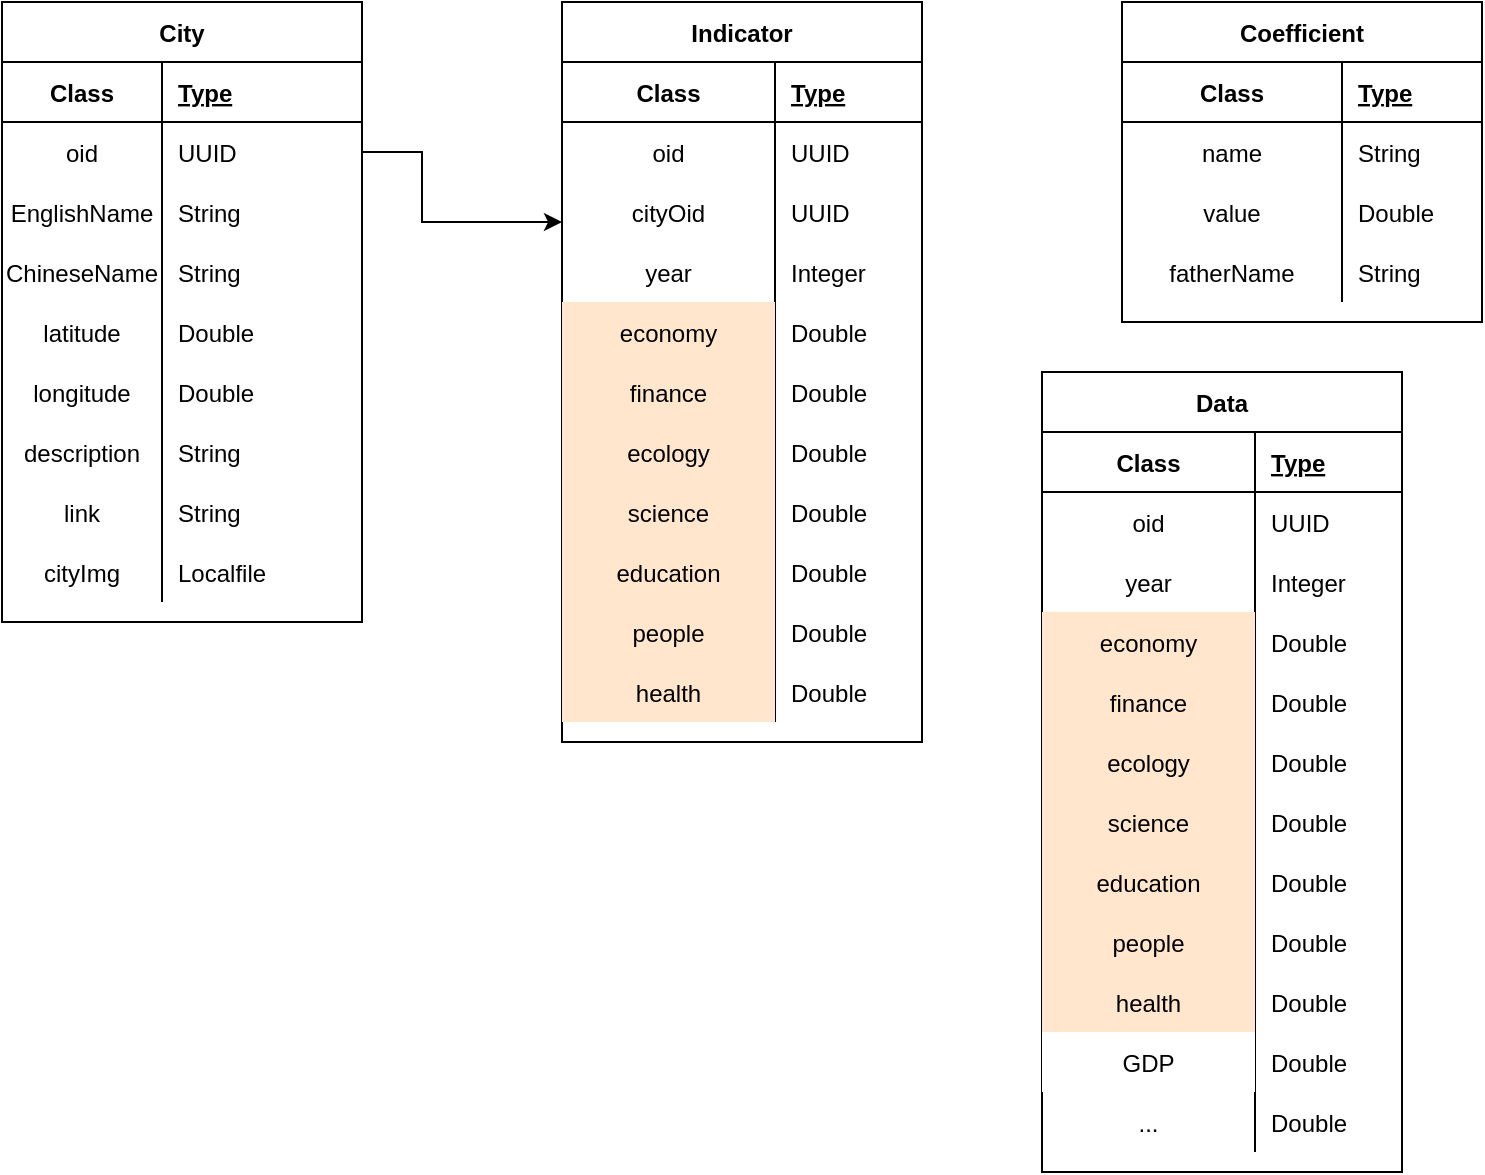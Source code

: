 <mxfile version="13.3.9" type="github">
  <diagram id="9-rZs_EdVSM4bVnFZ2pg" name="Page-1">
    <mxGraphModel dx="1021" dy="472" grid="1" gridSize="10" guides="1" tooltips="1" connect="1" arrows="1" fold="1" page="1" pageScale="1" pageWidth="827" pageHeight="1169" math="0" shadow="0">
      <root>
        <mxCell id="0" />
        <mxCell id="1" parent="0" />
        <mxCell id="NktsKnsuioMNZa4gkGov-2" value="City" style="shape=table;startSize=30;container=1;collapsible=1;childLayout=tableLayout;fixedRows=1;rowLines=0;fontStyle=1;align=center;resizeLast=1;" vertex="1" parent="1">
          <mxGeometry y="200" width="180" height="310" as="geometry">
            <mxRectangle x="80" y="230" width="60" height="30" as="alternateBounds" />
          </mxGeometry>
        </mxCell>
        <mxCell id="NktsKnsuioMNZa4gkGov-3" value="" style="shape=partialRectangle;collapsible=0;dropTarget=0;pointerEvents=0;fillColor=none;top=0;left=0;bottom=1;right=0;points=[[0,0.5],[1,0.5]];portConstraint=eastwest;" vertex="1" parent="NktsKnsuioMNZa4gkGov-2">
          <mxGeometry y="30" width="180" height="30" as="geometry" />
        </mxCell>
        <mxCell id="NktsKnsuioMNZa4gkGov-4" value="Class" style="shape=partialRectangle;connectable=0;fillColor=none;top=0;left=0;bottom=0;right=0;fontStyle=1;overflow=hidden;" vertex="1" parent="NktsKnsuioMNZa4gkGov-3">
          <mxGeometry width="80" height="30" as="geometry" />
        </mxCell>
        <mxCell id="NktsKnsuioMNZa4gkGov-5" value="Type" style="shape=partialRectangle;connectable=0;fillColor=none;top=0;left=0;bottom=0;right=0;align=left;spacingLeft=6;fontStyle=5;overflow=hidden;" vertex="1" parent="NktsKnsuioMNZa4gkGov-3">
          <mxGeometry x="80" width="100" height="30" as="geometry" />
        </mxCell>
        <mxCell id="NktsKnsuioMNZa4gkGov-22" style="shape=partialRectangle;collapsible=0;dropTarget=0;pointerEvents=0;fillColor=none;top=0;left=0;bottom=0;right=0;points=[[0,0.5],[1,0.5]];portConstraint=eastwest;" vertex="1" parent="NktsKnsuioMNZa4gkGov-2">
          <mxGeometry y="60" width="180" height="30" as="geometry" />
        </mxCell>
        <mxCell id="NktsKnsuioMNZa4gkGov-23" value="oid" style="shape=partialRectangle;connectable=0;fillColor=none;top=0;left=0;bottom=0;right=0;editable=1;overflow=hidden;" vertex="1" parent="NktsKnsuioMNZa4gkGov-22">
          <mxGeometry width="80" height="30" as="geometry" />
        </mxCell>
        <mxCell id="NktsKnsuioMNZa4gkGov-24" value="UUID" style="shape=partialRectangle;connectable=0;fillColor=none;top=0;left=0;bottom=0;right=0;align=left;spacingLeft=6;overflow=hidden;" vertex="1" parent="NktsKnsuioMNZa4gkGov-22">
          <mxGeometry x="80" width="100" height="30" as="geometry" />
        </mxCell>
        <mxCell id="NktsKnsuioMNZa4gkGov-6" value="" style="shape=partialRectangle;collapsible=0;dropTarget=0;pointerEvents=0;fillColor=none;top=0;left=0;bottom=0;right=0;points=[[0,0.5],[1,0.5]];portConstraint=eastwest;" vertex="1" parent="NktsKnsuioMNZa4gkGov-2">
          <mxGeometry y="90" width="180" height="30" as="geometry" />
        </mxCell>
        <mxCell id="NktsKnsuioMNZa4gkGov-7" value="EnglishName" style="shape=partialRectangle;connectable=0;fillColor=none;top=0;left=0;bottom=0;right=0;editable=1;overflow=hidden;" vertex="1" parent="NktsKnsuioMNZa4gkGov-6">
          <mxGeometry width="80" height="30" as="geometry" />
        </mxCell>
        <mxCell id="NktsKnsuioMNZa4gkGov-8" value="String" style="shape=partialRectangle;connectable=0;fillColor=none;top=0;left=0;bottom=0;right=0;align=left;spacingLeft=6;overflow=hidden;" vertex="1" parent="NktsKnsuioMNZa4gkGov-6">
          <mxGeometry x="80" width="100" height="30" as="geometry" />
        </mxCell>
        <mxCell id="NktsKnsuioMNZa4gkGov-9" value="" style="shape=partialRectangle;collapsible=0;dropTarget=0;pointerEvents=0;fillColor=none;top=0;left=0;bottom=0;right=0;points=[[0,0.5],[1,0.5]];portConstraint=eastwest;" vertex="1" parent="NktsKnsuioMNZa4gkGov-2">
          <mxGeometry y="120" width="180" height="30" as="geometry" />
        </mxCell>
        <mxCell id="NktsKnsuioMNZa4gkGov-10" value="ChineseName" style="shape=partialRectangle;connectable=0;fillColor=none;top=0;left=0;bottom=0;right=0;editable=1;overflow=hidden;" vertex="1" parent="NktsKnsuioMNZa4gkGov-9">
          <mxGeometry width="80" height="30" as="geometry" />
        </mxCell>
        <mxCell id="NktsKnsuioMNZa4gkGov-11" value="String" style="shape=partialRectangle;connectable=0;fillColor=none;top=0;left=0;bottom=0;right=0;align=left;spacingLeft=6;overflow=hidden;" vertex="1" parent="NktsKnsuioMNZa4gkGov-9">
          <mxGeometry x="80" width="100" height="30" as="geometry" />
        </mxCell>
        <mxCell id="NktsKnsuioMNZa4gkGov-12" value="" style="shape=partialRectangle;collapsible=0;dropTarget=0;pointerEvents=0;fillColor=none;top=0;left=0;bottom=0;right=0;points=[[0,0.5],[1,0.5]];portConstraint=eastwest;" vertex="1" parent="NktsKnsuioMNZa4gkGov-2">
          <mxGeometry y="150" width="180" height="30" as="geometry" />
        </mxCell>
        <mxCell id="NktsKnsuioMNZa4gkGov-13" value="latitude" style="shape=partialRectangle;connectable=0;fillColor=none;top=0;left=0;bottom=0;right=0;editable=1;overflow=hidden;" vertex="1" parent="NktsKnsuioMNZa4gkGov-12">
          <mxGeometry width="80" height="30" as="geometry" />
        </mxCell>
        <mxCell id="NktsKnsuioMNZa4gkGov-14" value="Double" style="shape=partialRectangle;connectable=0;fillColor=none;top=0;left=0;bottom=0;right=0;align=left;spacingLeft=6;overflow=hidden;" vertex="1" parent="NktsKnsuioMNZa4gkGov-12">
          <mxGeometry x="80" width="100" height="30" as="geometry" />
        </mxCell>
        <mxCell id="NktsKnsuioMNZa4gkGov-19" style="shape=partialRectangle;collapsible=0;dropTarget=0;pointerEvents=0;fillColor=none;top=0;left=0;bottom=0;right=0;points=[[0,0.5],[1,0.5]];portConstraint=eastwest;" vertex="1" parent="NktsKnsuioMNZa4gkGov-2">
          <mxGeometry y="180" width="180" height="30" as="geometry" />
        </mxCell>
        <mxCell id="NktsKnsuioMNZa4gkGov-20" value="longitude" style="shape=partialRectangle;connectable=0;fillColor=none;top=0;left=0;bottom=0;right=0;editable=1;overflow=hidden;" vertex="1" parent="NktsKnsuioMNZa4gkGov-19">
          <mxGeometry width="80" height="30" as="geometry" />
        </mxCell>
        <mxCell id="NktsKnsuioMNZa4gkGov-21" value="Double" style="shape=partialRectangle;connectable=0;fillColor=none;top=0;left=0;bottom=0;right=0;align=left;spacingLeft=6;overflow=hidden;" vertex="1" parent="NktsKnsuioMNZa4gkGov-19">
          <mxGeometry x="80" width="100" height="30" as="geometry" />
        </mxCell>
        <mxCell id="NktsKnsuioMNZa4gkGov-25" style="shape=partialRectangle;collapsible=0;dropTarget=0;pointerEvents=0;fillColor=none;top=0;left=0;bottom=0;right=0;points=[[0,0.5],[1,0.5]];portConstraint=eastwest;" vertex="1" parent="NktsKnsuioMNZa4gkGov-2">
          <mxGeometry y="210" width="180" height="30" as="geometry" />
        </mxCell>
        <mxCell id="NktsKnsuioMNZa4gkGov-26" value="description" style="shape=partialRectangle;connectable=0;fillColor=none;top=0;left=0;bottom=0;right=0;editable=1;overflow=hidden;" vertex="1" parent="NktsKnsuioMNZa4gkGov-25">
          <mxGeometry width="80" height="30" as="geometry" />
        </mxCell>
        <mxCell id="NktsKnsuioMNZa4gkGov-27" value="String" style="shape=partialRectangle;connectable=0;fillColor=none;top=0;left=0;bottom=0;right=0;align=left;spacingLeft=6;overflow=hidden;" vertex="1" parent="NktsKnsuioMNZa4gkGov-25">
          <mxGeometry x="80" width="100" height="30" as="geometry" />
        </mxCell>
        <mxCell id="NktsKnsuioMNZa4gkGov-28" style="shape=partialRectangle;collapsible=0;dropTarget=0;pointerEvents=0;fillColor=none;top=0;left=0;bottom=0;right=0;points=[[0,0.5],[1,0.5]];portConstraint=eastwest;" vertex="1" parent="NktsKnsuioMNZa4gkGov-2">
          <mxGeometry y="240" width="180" height="30" as="geometry" />
        </mxCell>
        <mxCell id="NktsKnsuioMNZa4gkGov-29" value="link" style="shape=partialRectangle;connectable=0;fillColor=none;top=0;left=0;bottom=0;right=0;editable=1;overflow=hidden;" vertex="1" parent="NktsKnsuioMNZa4gkGov-28">
          <mxGeometry width="80" height="30" as="geometry" />
        </mxCell>
        <mxCell id="NktsKnsuioMNZa4gkGov-30" value="String" style="shape=partialRectangle;connectable=0;fillColor=none;top=0;left=0;bottom=0;right=0;align=left;spacingLeft=6;overflow=hidden;" vertex="1" parent="NktsKnsuioMNZa4gkGov-28">
          <mxGeometry x="80" width="100" height="30" as="geometry" />
        </mxCell>
        <mxCell id="NktsKnsuioMNZa4gkGov-31" style="shape=partialRectangle;collapsible=0;dropTarget=0;pointerEvents=0;fillColor=none;top=0;left=0;bottom=0;right=0;points=[[0,0.5],[1,0.5]];portConstraint=eastwest;" vertex="1" parent="NktsKnsuioMNZa4gkGov-2">
          <mxGeometry y="270" width="180" height="30" as="geometry" />
        </mxCell>
        <mxCell id="NktsKnsuioMNZa4gkGov-32" value="cityImg" style="shape=partialRectangle;connectable=0;fillColor=none;top=0;left=0;bottom=0;right=0;editable=1;overflow=hidden;" vertex="1" parent="NktsKnsuioMNZa4gkGov-31">
          <mxGeometry width="80" height="30" as="geometry" />
        </mxCell>
        <mxCell id="NktsKnsuioMNZa4gkGov-33" value="Localfile" style="shape=partialRectangle;connectable=0;fillColor=none;top=0;left=0;bottom=0;right=0;align=left;spacingLeft=6;overflow=hidden;" vertex="1" parent="NktsKnsuioMNZa4gkGov-31">
          <mxGeometry x="80" width="100" height="30" as="geometry" />
        </mxCell>
        <mxCell id="NktsKnsuioMNZa4gkGov-130" style="edgeStyle=orthogonalEdgeStyle;rounded=0;orthogonalLoop=1;jettySize=auto;html=1;exitX=1;exitY=0.5;exitDx=0;exitDy=0;" edge="1" parent="1" source="NktsKnsuioMNZa4gkGov-22">
          <mxGeometry relative="1" as="geometry">
            <mxPoint x="280" y="310" as="targetPoint" />
            <Array as="points">
              <mxPoint x="210" y="275" />
              <mxPoint x="210" y="310" />
            </Array>
          </mxGeometry>
        </mxCell>
        <mxCell id="NktsKnsuioMNZa4gkGov-35" value="Indicator" style="shape=table;startSize=30;container=1;collapsible=1;childLayout=tableLayout;fixedRows=1;rowLines=0;fontStyle=1;align=center;resizeLast=1;" vertex="1" parent="1">
          <mxGeometry x="280" y="200" width="180" height="370" as="geometry" />
        </mxCell>
        <mxCell id="NktsKnsuioMNZa4gkGov-36" value="" style="shape=partialRectangle;collapsible=0;dropTarget=0;pointerEvents=0;fillColor=none;top=0;left=0;bottom=1;right=0;points=[[0,0.5],[1,0.5]];portConstraint=eastwest;" vertex="1" parent="NktsKnsuioMNZa4gkGov-35">
          <mxGeometry y="30" width="180" height="30" as="geometry" />
        </mxCell>
        <mxCell id="NktsKnsuioMNZa4gkGov-37" value="Class" style="shape=partialRectangle;connectable=0;fillColor=none;top=0;left=0;bottom=0;right=0;fontStyle=1;overflow=hidden;" vertex="1" parent="NktsKnsuioMNZa4gkGov-36">
          <mxGeometry width="106.5" height="30" as="geometry" />
        </mxCell>
        <mxCell id="NktsKnsuioMNZa4gkGov-38" value="Type" style="shape=partialRectangle;connectable=0;fillColor=none;top=0;left=0;bottom=0;right=0;align=left;spacingLeft=6;fontStyle=5;overflow=hidden;" vertex="1" parent="NktsKnsuioMNZa4gkGov-36">
          <mxGeometry x="106.5" width="73.5" height="30" as="geometry" />
        </mxCell>
        <mxCell id="NktsKnsuioMNZa4gkGov-39" value="" style="shape=partialRectangle;collapsible=0;dropTarget=0;pointerEvents=0;fillColor=none;top=0;left=0;bottom=0;right=0;points=[[0,0.5],[1,0.5]];portConstraint=eastwest;" vertex="1" parent="NktsKnsuioMNZa4gkGov-35">
          <mxGeometry y="60" width="180" height="30" as="geometry" />
        </mxCell>
        <mxCell id="NktsKnsuioMNZa4gkGov-40" value="oid" style="shape=partialRectangle;connectable=0;fillColor=none;top=0;left=0;bottom=0;right=0;editable=1;overflow=hidden;" vertex="1" parent="NktsKnsuioMNZa4gkGov-39">
          <mxGeometry width="106.5" height="30" as="geometry" />
        </mxCell>
        <mxCell id="NktsKnsuioMNZa4gkGov-41" value="UUID" style="shape=partialRectangle;connectable=0;fillColor=none;top=0;left=0;bottom=0;right=0;align=left;spacingLeft=6;overflow=hidden;" vertex="1" parent="NktsKnsuioMNZa4gkGov-39">
          <mxGeometry x="106.5" width="73.5" height="30" as="geometry" />
        </mxCell>
        <mxCell id="NktsKnsuioMNZa4gkGov-42" value="" style="shape=partialRectangle;collapsible=0;dropTarget=0;pointerEvents=0;fillColor=none;top=0;left=0;bottom=0;right=0;points=[[0,0.5],[1,0.5]];portConstraint=eastwest;" vertex="1" parent="NktsKnsuioMNZa4gkGov-35">
          <mxGeometry y="90" width="180" height="30" as="geometry" />
        </mxCell>
        <mxCell id="NktsKnsuioMNZa4gkGov-43" value="cityOid" style="shape=partialRectangle;connectable=0;fillColor=none;top=0;left=0;bottom=0;right=0;editable=1;overflow=hidden;" vertex="1" parent="NktsKnsuioMNZa4gkGov-42">
          <mxGeometry width="106.5" height="30" as="geometry" />
        </mxCell>
        <mxCell id="NktsKnsuioMNZa4gkGov-44" value="UUID" style="shape=partialRectangle;connectable=0;fillColor=none;top=0;left=0;bottom=0;right=0;align=left;spacingLeft=6;overflow=hidden;" vertex="1" parent="NktsKnsuioMNZa4gkGov-42">
          <mxGeometry x="106.5" width="73.5" height="30" as="geometry" />
        </mxCell>
        <mxCell id="NktsKnsuioMNZa4gkGov-66" style="shape=partialRectangle;collapsible=0;dropTarget=0;pointerEvents=0;fillColor=none;top=0;left=0;bottom=0;right=0;points=[[0,0.5],[1,0.5]];portConstraint=eastwest;" vertex="1" parent="NktsKnsuioMNZa4gkGov-35">
          <mxGeometry y="120" width="180" height="30" as="geometry" />
        </mxCell>
        <mxCell id="NktsKnsuioMNZa4gkGov-67" value="year" style="shape=partialRectangle;connectable=0;fillColor=none;top=0;left=0;bottom=0;right=0;editable=1;overflow=hidden;" vertex="1" parent="NktsKnsuioMNZa4gkGov-66">
          <mxGeometry width="106.5" height="30" as="geometry" />
        </mxCell>
        <mxCell id="NktsKnsuioMNZa4gkGov-68" value="Integer" style="shape=partialRectangle;connectable=0;fillColor=none;top=0;left=0;bottom=0;right=0;align=left;spacingLeft=6;overflow=hidden;" vertex="1" parent="NktsKnsuioMNZa4gkGov-66">
          <mxGeometry x="106.5" width="73.5" height="30" as="geometry" />
        </mxCell>
        <mxCell id="NktsKnsuioMNZa4gkGov-45" value="" style="shape=partialRectangle;collapsible=0;dropTarget=0;pointerEvents=0;fillColor=none;top=0;left=0;bottom=0;right=0;points=[[0,0.5],[1,0.5]];portConstraint=eastwest;" vertex="1" parent="NktsKnsuioMNZa4gkGov-35">
          <mxGeometry y="150" width="180" height="30" as="geometry" />
        </mxCell>
        <mxCell id="NktsKnsuioMNZa4gkGov-46" value="economy" style="shape=partialRectangle;connectable=0;fillColor=#ffe6cc;top=0;left=0;bottom=0;right=0;editable=1;overflow=hidden;strokeColor=#d79b00;" vertex="1" parent="NktsKnsuioMNZa4gkGov-45">
          <mxGeometry width="106.5" height="30" as="geometry" />
        </mxCell>
        <mxCell id="NktsKnsuioMNZa4gkGov-47" value="Double" style="shape=partialRectangle;connectable=0;fillColor=none;top=0;left=0;bottom=0;right=0;align=left;spacingLeft=6;overflow=hidden;" vertex="1" parent="NktsKnsuioMNZa4gkGov-45">
          <mxGeometry x="106.5" width="73.5" height="30" as="geometry" />
        </mxCell>
        <mxCell id="NktsKnsuioMNZa4gkGov-60" style="shape=partialRectangle;collapsible=0;dropTarget=0;pointerEvents=0;fillColor=none;top=0;left=0;bottom=0;right=0;points=[[0,0.5],[1,0.5]];portConstraint=eastwest;" vertex="1" parent="NktsKnsuioMNZa4gkGov-35">
          <mxGeometry y="180" width="180" height="30" as="geometry" />
        </mxCell>
        <mxCell id="NktsKnsuioMNZa4gkGov-61" value="finance" style="shape=partialRectangle;connectable=0;fillColor=#ffe6cc;top=0;left=0;bottom=0;right=0;editable=1;overflow=hidden;strokeColor=#d79b00;" vertex="1" parent="NktsKnsuioMNZa4gkGov-60">
          <mxGeometry width="106.5" height="30" as="geometry" />
        </mxCell>
        <mxCell id="NktsKnsuioMNZa4gkGov-62" value="Double" style="shape=partialRectangle;connectable=0;fillColor=none;top=0;left=0;bottom=0;right=0;align=left;spacingLeft=6;overflow=hidden;" vertex="1" parent="NktsKnsuioMNZa4gkGov-60">
          <mxGeometry x="106.5" width="73.5" height="30" as="geometry" />
        </mxCell>
        <mxCell id="NktsKnsuioMNZa4gkGov-57" style="shape=partialRectangle;collapsible=0;dropTarget=0;pointerEvents=0;fillColor=none;top=0;left=0;bottom=0;right=0;points=[[0,0.5],[1,0.5]];portConstraint=eastwest;" vertex="1" parent="NktsKnsuioMNZa4gkGov-35">
          <mxGeometry y="210" width="180" height="30" as="geometry" />
        </mxCell>
        <mxCell id="NktsKnsuioMNZa4gkGov-58" value="ecology" style="shape=partialRectangle;connectable=0;fillColor=#ffe6cc;top=0;left=0;bottom=0;right=0;editable=1;overflow=hidden;strokeColor=#d79b00;" vertex="1" parent="NktsKnsuioMNZa4gkGov-57">
          <mxGeometry width="106.5" height="30" as="geometry" />
        </mxCell>
        <mxCell id="NktsKnsuioMNZa4gkGov-59" value="Double" style="shape=partialRectangle;connectable=0;fillColor=none;top=0;left=0;bottom=0;right=0;align=left;spacingLeft=6;overflow=hidden;" vertex="1" parent="NktsKnsuioMNZa4gkGov-57">
          <mxGeometry x="106.5" width="73.5" height="30" as="geometry" />
        </mxCell>
        <mxCell id="NktsKnsuioMNZa4gkGov-54" style="shape=partialRectangle;collapsible=0;dropTarget=0;pointerEvents=0;fillColor=none;top=0;left=0;bottom=0;right=0;points=[[0,0.5],[1,0.5]];portConstraint=eastwest;" vertex="1" parent="NktsKnsuioMNZa4gkGov-35">
          <mxGeometry y="240" width="180" height="30" as="geometry" />
        </mxCell>
        <mxCell id="NktsKnsuioMNZa4gkGov-55" value="science" style="shape=partialRectangle;connectable=0;fillColor=#ffe6cc;top=0;left=0;bottom=0;right=0;editable=1;overflow=hidden;strokeColor=#d79b00;" vertex="1" parent="NktsKnsuioMNZa4gkGov-54">
          <mxGeometry width="106.5" height="30" as="geometry" />
        </mxCell>
        <mxCell id="NktsKnsuioMNZa4gkGov-56" value="Double" style="shape=partialRectangle;connectable=0;fillColor=none;top=0;left=0;bottom=0;right=0;align=left;spacingLeft=6;overflow=hidden;" vertex="1" parent="NktsKnsuioMNZa4gkGov-54">
          <mxGeometry x="106.5" width="73.5" height="30" as="geometry" />
        </mxCell>
        <mxCell id="NktsKnsuioMNZa4gkGov-51" style="shape=partialRectangle;collapsible=0;dropTarget=0;pointerEvents=0;fillColor=none;top=0;left=0;bottom=0;right=0;points=[[0,0.5],[1,0.5]];portConstraint=eastwest;" vertex="1" parent="NktsKnsuioMNZa4gkGov-35">
          <mxGeometry y="270" width="180" height="30" as="geometry" />
        </mxCell>
        <mxCell id="NktsKnsuioMNZa4gkGov-52" value="education" style="shape=partialRectangle;connectable=0;fillColor=#ffe6cc;top=0;left=0;bottom=0;right=0;editable=1;overflow=hidden;strokeColor=#d79b00;" vertex="1" parent="NktsKnsuioMNZa4gkGov-51">
          <mxGeometry width="106.5" height="30" as="geometry" />
        </mxCell>
        <mxCell id="NktsKnsuioMNZa4gkGov-53" value="Double" style="shape=partialRectangle;connectable=0;fillColor=none;top=0;left=0;bottom=0;right=0;align=left;spacingLeft=6;overflow=hidden;" vertex="1" parent="NktsKnsuioMNZa4gkGov-51">
          <mxGeometry x="106.5" width="73.5" height="30" as="geometry" />
        </mxCell>
        <mxCell id="NktsKnsuioMNZa4gkGov-48" style="shape=partialRectangle;collapsible=0;dropTarget=0;pointerEvents=0;fillColor=none;top=0;left=0;bottom=0;right=0;points=[[0,0.5],[1,0.5]];portConstraint=eastwest;" vertex="1" parent="NktsKnsuioMNZa4gkGov-35">
          <mxGeometry y="300" width="180" height="30" as="geometry" />
        </mxCell>
        <mxCell id="NktsKnsuioMNZa4gkGov-49" value="people" style="shape=partialRectangle;connectable=0;fillColor=#ffe6cc;top=0;left=0;bottom=0;right=0;editable=1;overflow=hidden;strokeColor=#d79b00;" vertex="1" parent="NktsKnsuioMNZa4gkGov-48">
          <mxGeometry width="106.5" height="30" as="geometry" />
        </mxCell>
        <mxCell id="NktsKnsuioMNZa4gkGov-50" value="Double" style="shape=partialRectangle;connectable=0;fillColor=none;top=0;left=0;bottom=0;right=0;align=left;spacingLeft=6;overflow=hidden;" vertex="1" parent="NktsKnsuioMNZa4gkGov-48">
          <mxGeometry x="106.5" width="73.5" height="30" as="geometry" />
        </mxCell>
        <mxCell id="NktsKnsuioMNZa4gkGov-63" style="shape=partialRectangle;collapsible=0;dropTarget=0;pointerEvents=0;fillColor=none;top=0;left=0;bottom=0;right=0;points=[[0,0.5],[1,0.5]];portConstraint=eastwest;" vertex="1" parent="NktsKnsuioMNZa4gkGov-35">
          <mxGeometry y="330" width="180" height="30" as="geometry" />
        </mxCell>
        <mxCell id="NktsKnsuioMNZa4gkGov-64" value="health" style="shape=partialRectangle;connectable=0;fillColor=#ffe6cc;top=0;left=0;bottom=0;right=0;editable=1;overflow=hidden;strokeColor=#d79b00;" vertex="1" parent="NktsKnsuioMNZa4gkGov-63">
          <mxGeometry width="106.5" height="30" as="geometry" />
        </mxCell>
        <mxCell id="NktsKnsuioMNZa4gkGov-65" value="Double" style="shape=partialRectangle;connectable=0;fillColor=none;top=0;left=0;bottom=0;right=0;align=left;spacingLeft=6;overflow=hidden;" vertex="1" parent="NktsKnsuioMNZa4gkGov-63">
          <mxGeometry x="106.5" width="73.5" height="30" as="geometry" />
        </mxCell>
        <mxCell id="NktsKnsuioMNZa4gkGov-75" value="Coefficient" style="shape=table;startSize=30;container=1;collapsible=1;childLayout=tableLayout;fixedRows=1;rowLines=0;fontStyle=1;align=center;resizeLast=1;" vertex="1" parent="1">
          <mxGeometry x="560" y="200" width="180" height="160" as="geometry" />
        </mxCell>
        <mxCell id="NktsKnsuioMNZa4gkGov-76" value="" style="shape=partialRectangle;collapsible=0;dropTarget=0;pointerEvents=0;fillColor=none;top=0;left=0;bottom=1;right=0;points=[[0,0.5],[1,0.5]];portConstraint=eastwest;" vertex="1" parent="NktsKnsuioMNZa4gkGov-75">
          <mxGeometry y="30" width="180" height="30" as="geometry" />
        </mxCell>
        <mxCell id="NktsKnsuioMNZa4gkGov-77" value="Class" style="shape=partialRectangle;connectable=0;fillColor=none;top=0;left=0;bottom=0;right=0;fontStyle=1;overflow=hidden;" vertex="1" parent="NktsKnsuioMNZa4gkGov-76">
          <mxGeometry width="110" height="30" as="geometry" />
        </mxCell>
        <mxCell id="NktsKnsuioMNZa4gkGov-78" value="Type" style="shape=partialRectangle;connectable=0;fillColor=none;top=0;left=0;bottom=0;right=0;align=left;spacingLeft=6;fontStyle=5;overflow=hidden;" vertex="1" parent="NktsKnsuioMNZa4gkGov-76">
          <mxGeometry x="110" width="70" height="30" as="geometry" />
        </mxCell>
        <mxCell id="NktsKnsuioMNZa4gkGov-79" value="" style="shape=partialRectangle;collapsible=0;dropTarget=0;pointerEvents=0;fillColor=none;top=0;left=0;bottom=0;right=0;points=[[0,0.5],[1,0.5]];portConstraint=eastwest;" vertex="1" parent="NktsKnsuioMNZa4gkGov-75">
          <mxGeometry y="60" width="180" height="30" as="geometry" />
        </mxCell>
        <mxCell id="NktsKnsuioMNZa4gkGov-80" value="name" style="shape=partialRectangle;connectable=0;fillColor=none;top=0;left=0;bottom=0;right=0;editable=1;overflow=hidden;" vertex="1" parent="NktsKnsuioMNZa4gkGov-79">
          <mxGeometry width="110" height="30" as="geometry" />
        </mxCell>
        <mxCell id="NktsKnsuioMNZa4gkGov-81" value="String" style="shape=partialRectangle;connectable=0;fillColor=none;top=0;left=0;bottom=0;right=0;align=left;spacingLeft=6;overflow=hidden;" vertex="1" parent="NktsKnsuioMNZa4gkGov-79">
          <mxGeometry x="110" width="70" height="30" as="geometry" />
        </mxCell>
        <mxCell id="NktsKnsuioMNZa4gkGov-82" value="" style="shape=partialRectangle;collapsible=0;dropTarget=0;pointerEvents=0;fillColor=none;top=0;left=0;bottom=0;right=0;points=[[0,0.5],[1,0.5]];portConstraint=eastwest;" vertex="1" parent="NktsKnsuioMNZa4gkGov-75">
          <mxGeometry y="90" width="180" height="30" as="geometry" />
        </mxCell>
        <mxCell id="NktsKnsuioMNZa4gkGov-83" value="value" style="shape=partialRectangle;connectable=0;fillColor=none;top=0;left=0;bottom=0;right=0;editable=1;overflow=hidden;" vertex="1" parent="NktsKnsuioMNZa4gkGov-82">
          <mxGeometry width="110" height="30" as="geometry" />
        </mxCell>
        <mxCell id="NktsKnsuioMNZa4gkGov-84" value="Double" style="shape=partialRectangle;connectable=0;fillColor=none;top=0;left=0;bottom=0;right=0;align=left;spacingLeft=6;overflow=hidden;" vertex="1" parent="NktsKnsuioMNZa4gkGov-82">
          <mxGeometry x="110" width="70" height="30" as="geometry" />
        </mxCell>
        <mxCell id="NktsKnsuioMNZa4gkGov-85" value="" style="shape=partialRectangle;collapsible=0;dropTarget=0;pointerEvents=0;fillColor=none;top=0;left=0;bottom=0;right=0;points=[[0,0.5],[1,0.5]];portConstraint=eastwest;" vertex="1" parent="NktsKnsuioMNZa4gkGov-75">
          <mxGeometry y="120" width="180" height="30" as="geometry" />
        </mxCell>
        <mxCell id="NktsKnsuioMNZa4gkGov-86" value="fatherName" style="shape=partialRectangle;connectable=0;fillColor=none;top=0;left=0;bottom=0;right=0;editable=1;overflow=hidden;" vertex="1" parent="NktsKnsuioMNZa4gkGov-85">
          <mxGeometry width="110" height="30" as="geometry" />
        </mxCell>
        <mxCell id="NktsKnsuioMNZa4gkGov-87" value="String" style="shape=partialRectangle;connectable=0;fillColor=none;top=0;left=0;bottom=0;right=0;align=left;spacingLeft=6;overflow=hidden;" vertex="1" parent="NktsKnsuioMNZa4gkGov-85">
          <mxGeometry x="110" width="70" height="30" as="geometry" />
        </mxCell>
        <mxCell id="NktsKnsuioMNZa4gkGov-185" value="Data" style="shape=table;startSize=30;container=1;collapsible=1;childLayout=tableLayout;fixedRows=1;rowLines=0;fontStyle=1;align=center;resizeLast=1;" vertex="1" parent="1">
          <mxGeometry x="520" y="385" width="180" height="400" as="geometry" />
        </mxCell>
        <mxCell id="NktsKnsuioMNZa4gkGov-186" value="" style="shape=partialRectangle;collapsible=0;dropTarget=0;pointerEvents=0;fillColor=none;top=0;left=0;bottom=1;right=0;points=[[0,0.5],[1,0.5]];portConstraint=eastwest;" vertex="1" parent="NktsKnsuioMNZa4gkGov-185">
          <mxGeometry y="30" width="180" height="30" as="geometry" />
        </mxCell>
        <mxCell id="NktsKnsuioMNZa4gkGov-187" value="Class" style="shape=partialRectangle;connectable=0;fillColor=none;top=0;left=0;bottom=0;right=0;fontStyle=1;overflow=hidden;" vertex="1" parent="NktsKnsuioMNZa4gkGov-186">
          <mxGeometry width="106.5" height="30" as="geometry" />
        </mxCell>
        <mxCell id="NktsKnsuioMNZa4gkGov-188" value="Type" style="shape=partialRectangle;connectable=0;fillColor=none;top=0;left=0;bottom=0;right=0;align=left;spacingLeft=6;fontStyle=5;overflow=hidden;" vertex="1" parent="NktsKnsuioMNZa4gkGov-186">
          <mxGeometry x="106.5" width="73.5" height="30" as="geometry" />
        </mxCell>
        <mxCell id="NktsKnsuioMNZa4gkGov-189" value="" style="shape=partialRectangle;collapsible=0;dropTarget=0;pointerEvents=0;fillColor=none;top=0;left=0;bottom=0;right=0;points=[[0,0.5],[1,0.5]];portConstraint=eastwest;" vertex="1" parent="NktsKnsuioMNZa4gkGov-185">
          <mxGeometry y="60" width="180" height="30" as="geometry" />
        </mxCell>
        <mxCell id="NktsKnsuioMNZa4gkGov-190" value="oid" style="shape=partialRectangle;connectable=0;fillColor=none;top=0;left=0;bottom=0;right=0;editable=1;overflow=hidden;" vertex="1" parent="NktsKnsuioMNZa4gkGov-189">
          <mxGeometry width="106.5" height="30" as="geometry" />
        </mxCell>
        <mxCell id="NktsKnsuioMNZa4gkGov-191" value="UUID" style="shape=partialRectangle;connectable=0;fillColor=none;top=0;left=0;bottom=0;right=0;align=left;spacingLeft=6;overflow=hidden;" vertex="1" parent="NktsKnsuioMNZa4gkGov-189">
          <mxGeometry x="106.5" width="73.5" height="30" as="geometry" />
        </mxCell>
        <mxCell id="NktsKnsuioMNZa4gkGov-195" style="shape=partialRectangle;collapsible=0;dropTarget=0;pointerEvents=0;fillColor=none;top=0;left=0;bottom=0;right=0;points=[[0,0.5],[1,0.5]];portConstraint=eastwest;" vertex="1" parent="NktsKnsuioMNZa4gkGov-185">
          <mxGeometry y="90" width="180" height="30" as="geometry" />
        </mxCell>
        <mxCell id="NktsKnsuioMNZa4gkGov-196" value="year" style="shape=partialRectangle;connectable=0;fillColor=none;top=0;left=0;bottom=0;right=0;editable=1;overflow=hidden;" vertex="1" parent="NktsKnsuioMNZa4gkGov-195">
          <mxGeometry width="106.5" height="30" as="geometry" />
        </mxCell>
        <mxCell id="NktsKnsuioMNZa4gkGov-197" value="Integer" style="shape=partialRectangle;connectable=0;fillColor=none;top=0;left=0;bottom=0;right=0;align=left;spacingLeft=6;overflow=hidden;" vertex="1" parent="NktsKnsuioMNZa4gkGov-195">
          <mxGeometry x="106.5" width="73.5" height="30" as="geometry" />
        </mxCell>
        <mxCell id="NktsKnsuioMNZa4gkGov-198" value="" style="shape=partialRectangle;collapsible=0;dropTarget=0;pointerEvents=0;fillColor=none;top=0;left=0;bottom=0;right=0;points=[[0,0.5],[1,0.5]];portConstraint=eastwest;" vertex="1" parent="NktsKnsuioMNZa4gkGov-185">
          <mxGeometry y="120" width="180" height="30" as="geometry" />
        </mxCell>
        <mxCell id="NktsKnsuioMNZa4gkGov-199" value="economy" style="shape=partialRectangle;connectable=0;fillColor=#ffe6cc;top=0;left=0;bottom=0;right=0;editable=1;overflow=hidden;strokeColor=#d79b00;" vertex="1" parent="NktsKnsuioMNZa4gkGov-198">
          <mxGeometry width="106.5" height="30" as="geometry" />
        </mxCell>
        <mxCell id="NktsKnsuioMNZa4gkGov-200" value="Double" style="shape=partialRectangle;connectable=0;fillColor=none;top=0;left=0;bottom=0;right=0;align=left;spacingLeft=6;overflow=hidden;" vertex="1" parent="NktsKnsuioMNZa4gkGov-198">
          <mxGeometry x="106.5" width="73.5" height="30" as="geometry" />
        </mxCell>
        <mxCell id="NktsKnsuioMNZa4gkGov-201" style="shape=partialRectangle;collapsible=0;dropTarget=0;pointerEvents=0;fillColor=none;top=0;left=0;bottom=0;right=0;points=[[0,0.5],[1,0.5]];portConstraint=eastwest;" vertex="1" parent="NktsKnsuioMNZa4gkGov-185">
          <mxGeometry y="150" width="180" height="30" as="geometry" />
        </mxCell>
        <mxCell id="NktsKnsuioMNZa4gkGov-202" value="finance" style="shape=partialRectangle;connectable=0;fillColor=#ffe6cc;top=0;left=0;bottom=0;right=0;editable=1;overflow=hidden;strokeColor=#d79b00;" vertex="1" parent="NktsKnsuioMNZa4gkGov-201">
          <mxGeometry width="106.5" height="30" as="geometry" />
        </mxCell>
        <mxCell id="NktsKnsuioMNZa4gkGov-203" value="Double" style="shape=partialRectangle;connectable=0;fillColor=none;top=0;left=0;bottom=0;right=0;align=left;spacingLeft=6;overflow=hidden;" vertex="1" parent="NktsKnsuioMNZa4gkGov-201">
          <mxGeometry x="106.5" width="73.5" height="30" as="geometry" />
        </mxCell>
        <mxCell id="NktsKnsuioMNZa4gkGov-204" style="shape=partialRectangle;collapsible=0;dropTarget=0;pointerEvents=0;fillColor=none;top=0;left=0;bottom=0;right=0;points=[[0,0.5],[1,0.5]];portConstraint=eastwest;" vertex="1" parent="NktsKnsuioMNZa4gkGov-185">
          <mxGeometry y="180" width="180" height="30" as="geometry" />
        </mxCell>
        <mxCell id="NktsKnsuioMNZa4gkGov-205" value="ecology" style="shape=partialRectangle;connectable=0;fillColor=#ffe6cc;top=0;left=0;bottom=0;right=0;editable=1;overflow=hidden;strokeColor=#d79b00;" vertex="1" parent="NktsKnsuioMNZa4gkGov-204">
          <mxGeometry width="106.5" height="30" as="geometry" />
        </mxCell>
        <mxCell id="NktsKnsuioMNZa4gkGov-206" value="Double" style="shape=partialRectangle;connectable=0;fillColor=none;top=0;left=0;bottom=0;right=0;align=left;spacingLeft=6;overflow=hidden;" vertex="1" parent="NktsKnsuioMNZa4gkGov-204">
          <mxGeometry x="106.5" width="73.5" height="30" as="geometry" />
        </mxCell>
        <mxCell id="NktsKnsuioMNZa4gkGov-207" style="shape=partialRectangle;collapsible=0;dropTarget=0;pointerEvents=0;fillColor=none;top=0;left=0;bottom=0;right=0;points=[[0,0.5],[1,0.5]];portConstraint=eastwest;" vertex="1" parent="NktsKnsuioMNZa4gkGov-185">
          <mxGeometry y="210" width="180" height="30" as="geometry" />
        </mxCell>
        <mxCell id="NktsKnsuioMNZa4gkGov-208" value="science" style="shape=partialRectangle;connectable=0;fillColor=#ffe6cc;top=0;left=0;bottom=0;right=0;editable=1;overflow=hidden;strokeColor=#d79b00;" vertex="1" parent="NktsKnsuioMNZa4gkGov-207">
          <mxGeometry width="106.5" height="30" as="geometry" />
        </mxCell>
        <mxCell id="NktsKnsuioMNZa4gkGov-209" value="Double" style="shape=partialRectangle;connectable=0;fillColor=none;top=0;left=0;bottom=0;right=0;align=left;spacingLeft=6;overflow=hidden;" vertex="1" parent="NktsKnsuioMNZa4gkGov-207">
          <mxGeometry x="106.5" width="73.5" height="30" as="geometry" />
        </mxCell>
        <mxCell id="NktsKnsuioMNZa4gkGov-210" style="shape=partialRectangle;collapsible=0;dropTarget=0;pointerEvents=0;fillColor=none;top=0;left=0;bottom=0;right=0;points=[[0,0.5],[1,0.5]];portConstraint=eastwest;" vertex="1" parent="NktsKnsuioMNZa4gkGov-185">
          <mxGeometry y="240" width="180" height="30" as="geometry" />
        </mxCell>
        <mxCell id="NktsKnsuioMNZa4gkGov-211" value="education" style="shape=partialRectangle;connectable=0;fillColor=#ffe6cc;top=0;left=0;bottom=0;right=0;editable=1;overflow=hidden;strokeColor=#d79b00;" vertex="1" parent="NktsKnsuioMNZa4gkGov-210">
          <mxGeometry width="106.5" height="30" as="geometry" />
        </mxCell>
        <mxCell id="NktsKnsuioMNZa4gkGov-212" value="Double" style="shape=partialRectangle;connectable=0;fillColor=none;top=0;left=0;bottom=0;right=0;align=left;spacingLeft=6;overflow=hidden;" vertex="1" parent="NktsKnsuioMNZa4gkGov-210">
          <mxGeometry x="106.5" width="73.5" height="30" as="geometry" />
        </mxCell>
        <mxCell id="NktsKnsuioMNZa4gkGov-213" style="shape=partialRectangle;collapsible=0;dropTarget=0;pointerEvents=0;fillColor=none;top=0;left=0;bottom=0;right=0;points=[[0,0.5],[1,0.5]];portConstraint=eastwest;" vertex="1" parent="NktsKnsuioMNZa4gkGov-185">
          <mxGeometry y="270" width="180" height="30" as="geometry" />
        </mxCell>
        <mxCell id="NktsKnsuioMNZa4gkGov-214" value="people" style="shape=partialRectangle;connectable=0;fillColor=#ffe6cc;top=0;left=0;bottom=0;right=0;editable=1;overflow=hidden;strokeColor=#d79b00;" vertex="1" parent="NktsKnsuioMNZa4gkGov-213">
          <mxGeometry width="106.5" height="30" as="geometry" />
        </mxCell>
        <mxCell id="NktsKnsuioMNZa4gkGov-215" value="Double" style="shape=partialRectangle;connectable=0;fillColor=none;top=0;left=0;bottom=0;right=0;align=left;spacingLeft=6;overflow=hidden;" vertex="1" parent="NktsKnsuioMNZa4gkGov-213">
          <mxGeometry x="106.5" width="73.5" height="30" as="geometry" />
        </mxCell>
        <mxCell id="NktsKnsuioMNZa4gkGov-216" style="shape=partialRectangle;collapsible=0;dropTarget=0;pointerEvents=0;fillColor=none;top=0;left=0;bottom=0;right=0;points=[[0,0.5],[1,0.5]];portConstraint=eastwest;" vertex="1" parent="NktsKnsuioMNZa4gkGov-185">
          <mxGeometry y="300" width="180" height="30" as="geometry" />
        </mxCell>
        <mxCell id="NktsKnsuioMNZa4gkGov-217" value="health" style="shape=partialRectangle;connectable=0;fillColor=#ffe6cc;top=0;left=0;bottom=0;right=0;editable=1;overflow=hidden;strokeColor=#d79b00;" vertex="1" parent="NktsKnsuioMNZa4gkGov-216">
          <mxGeometry width="106.5" height="30" as="geometry" />
        </mxCell>
        <mxCell id="NktsKnsuioMNZa4gkGov-218" value="Double" style="shape=partialRectangle;connectable=0;fillColor=none;top=0;left=0;bottom=0;right=0;align=left;spacingLeft=6;overflow=hidden;" vertex="1" parent="NktsKnsuioMNZa4gkGov-216">
          <mxGeometry x="106.5" width="73.5" height="30" as="geometry" />
        </mxCell>
        <mxCell id="NktsKnsuioMNZa4gkGov-219" style="shape=partialRectangle;collapsible=0;dropTarget=0;pointerEvents=0;fillColor=none;top=0;left=0;bottom=0;right=0;points=[[0,0.5],[1,0.5]];portConstraint=eastwest;" vertex="1" parent="NktsKnsuioMNZa4gkGov-185">
          <mxGeometry y="330" width="180" height="30" as="geometry" />
        </mxCell>
        <mxCell id="NktsKnsuioMNZa4gkGov-220" value="GDP" style="shape=partialRectangle;connectable=0;top=0;left=0;bottom=0;right=0;editable=1;overflow=hidden;" vertex="1" parent="NktsKnsuioMNZa4gkGov-219">
          <mxGeometry width="106.5" height="30" as="geometry" />
        </mxCell>
        <mxCell id="NktsKnsuioMNZa4gkGov-221" value="Double" style="shape=partialRectangle;connectable=0;fillColor=none;top=0;left=0;bottom=0;right=0;align=left;spacingLeft=6;overflow=hidden;" vertex="1" parent="NktsKnsuioMNZa4gkGov-219">
          <mxGeometry x="106.5" width="73.5" height="30" as="geometry" />
        </mxCell>
        <mxCell id="NktsKnsuioMNZa4gkGov-222" style="shape=partialRectangle;collapsible=0;dropTarget=0;pointerEvents=0;fillColor=none;top=0;left=0;bottom=0;right=0;points=[[0,0.5],[1,0.5]];portConstraint=eastwest;" vertex="1" parent="NktsKnsuioMNZa4gkGov-185">
          <mxGeometry y="360" width="180" height="30" as="geometry" />
        </mxCell>
        <mxCell id="NktsKnsuioMNZa4gkGov-223" value="..." style="shape=partialRectangle;connectable=0;fillColor=none;top=0;left=0;bottom=0;right=0;editable=1;overflow=hidden;" vertex="1" parent="NktsKnsuioMNZa4gkGov-222">
          <mxGeometry width="106.5" height="30" as="geometry" />
        </mxCell>
        <mxCell id="NktsKnsuioMNZa4gkGov-224" value="Double" style="shape=partialRectangle;connectable=0;fillColor=none;top=0;left=0;bottom=0;right=0;align=left;spacingLeft=6;overflow=hidden;" vertex="1" parent="NktsKnsuioMNZa4gkGov-222">
          <mxGeometry x="106.5" width="73.5" height="30" as="geometry" />
        </mxCell>
      </root>
    </mxGraphModel>
  </diagram>
</mxfile>
